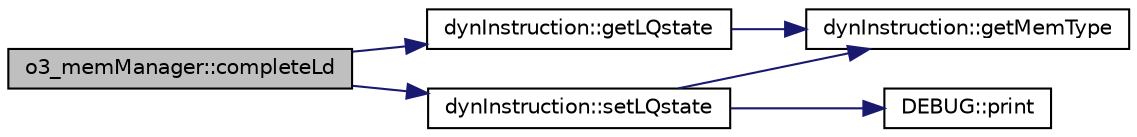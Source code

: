 digraph G
{
  edge [fontname="Helvetica",fontsize="10",labelfontname="Helvetica",labelfontsize="10"];
  node [fontname="Helvetica",fontsize="10",shape=record];
  rankdir=LR;
  Node1 [label="o3_memManager::completeLd",height=0.2,width=0.4,color="black", fillcolor="grey75", style="filled" fontcolor="black"];
  Node1 -> Node2 [color="midnightblue",fontsize="10",style="solid"];
  Node2 [label="dynInstruction::getLQstate",height=0.2,width=0.4,color="black", fillcolor="white", style="filled",URL="$classdynInstruction.html#a500260c0b3b35828bd0c678c4d5eb16a"];
  Node2 -> Node3 [color="midnightblue",fontsize="10",style="solid"];
  Node3 [label="dynInstruction::getMemType",height=0.2,width=0.4,color="black", fillcolor="white", style="filled",URL="$classdynInstruction.html#a9f8a63685d0b28009957e60b7596b502"];
  Node1 -> Node4 [color="midnightblue",fontsize="10",style="solid"];
  Node4 [label="dynInstruction::setLQstate",height=0.2,width=0.4,color="black", fillcolor="white", style="filled",URL="$classdynInstruction.html#a83a5077984f29a340de7bebc7e0b679c"];
  Node4 -> Node3 [color="midnightblue",fontsize="10",style="solid"];
  Node4 -> Node5 [color="midnightblue",fontsize="10",style="solid"];
  Node5 [label="DEBUG::print",height=0.2,width=0.4,color="black", fillcolor="white", style="filled",URL="$classDEBUG.html#ab38f086785f7239084b735007297078a"];
}
